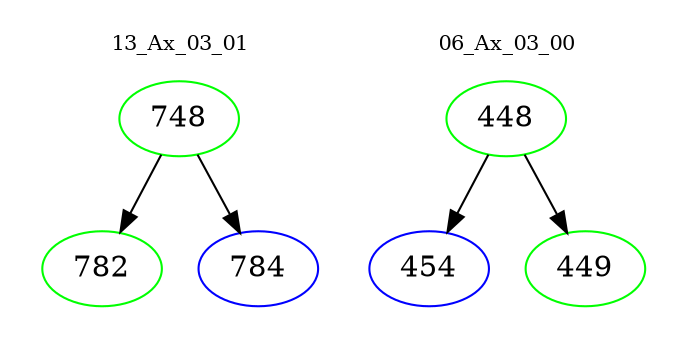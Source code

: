 digraph{
subgraph cluster_0 {
color = white
label = "13_Ax_03_01";
fontsize=10;
T0_748 [label="748", color="green"]
T0_748 -> T0_782 [color="black"]
T0_782 [label="782", color="green"]
T0_748 -> T0_784 [color="black"]
T0_784 [label="784", color="blue"]
}
subgraph cluster_1 {
color = white
label = "06_Ax_03_00";
fontsize=10;
T1_448 [label="448", color="green"]
T1_448 -> T1_454 [color="black"]
T1_454 [label="454", color="blue"]
T1_448 -> T1_449 [color="black"]
T1_449 [label="449", color="green"]
}
}
